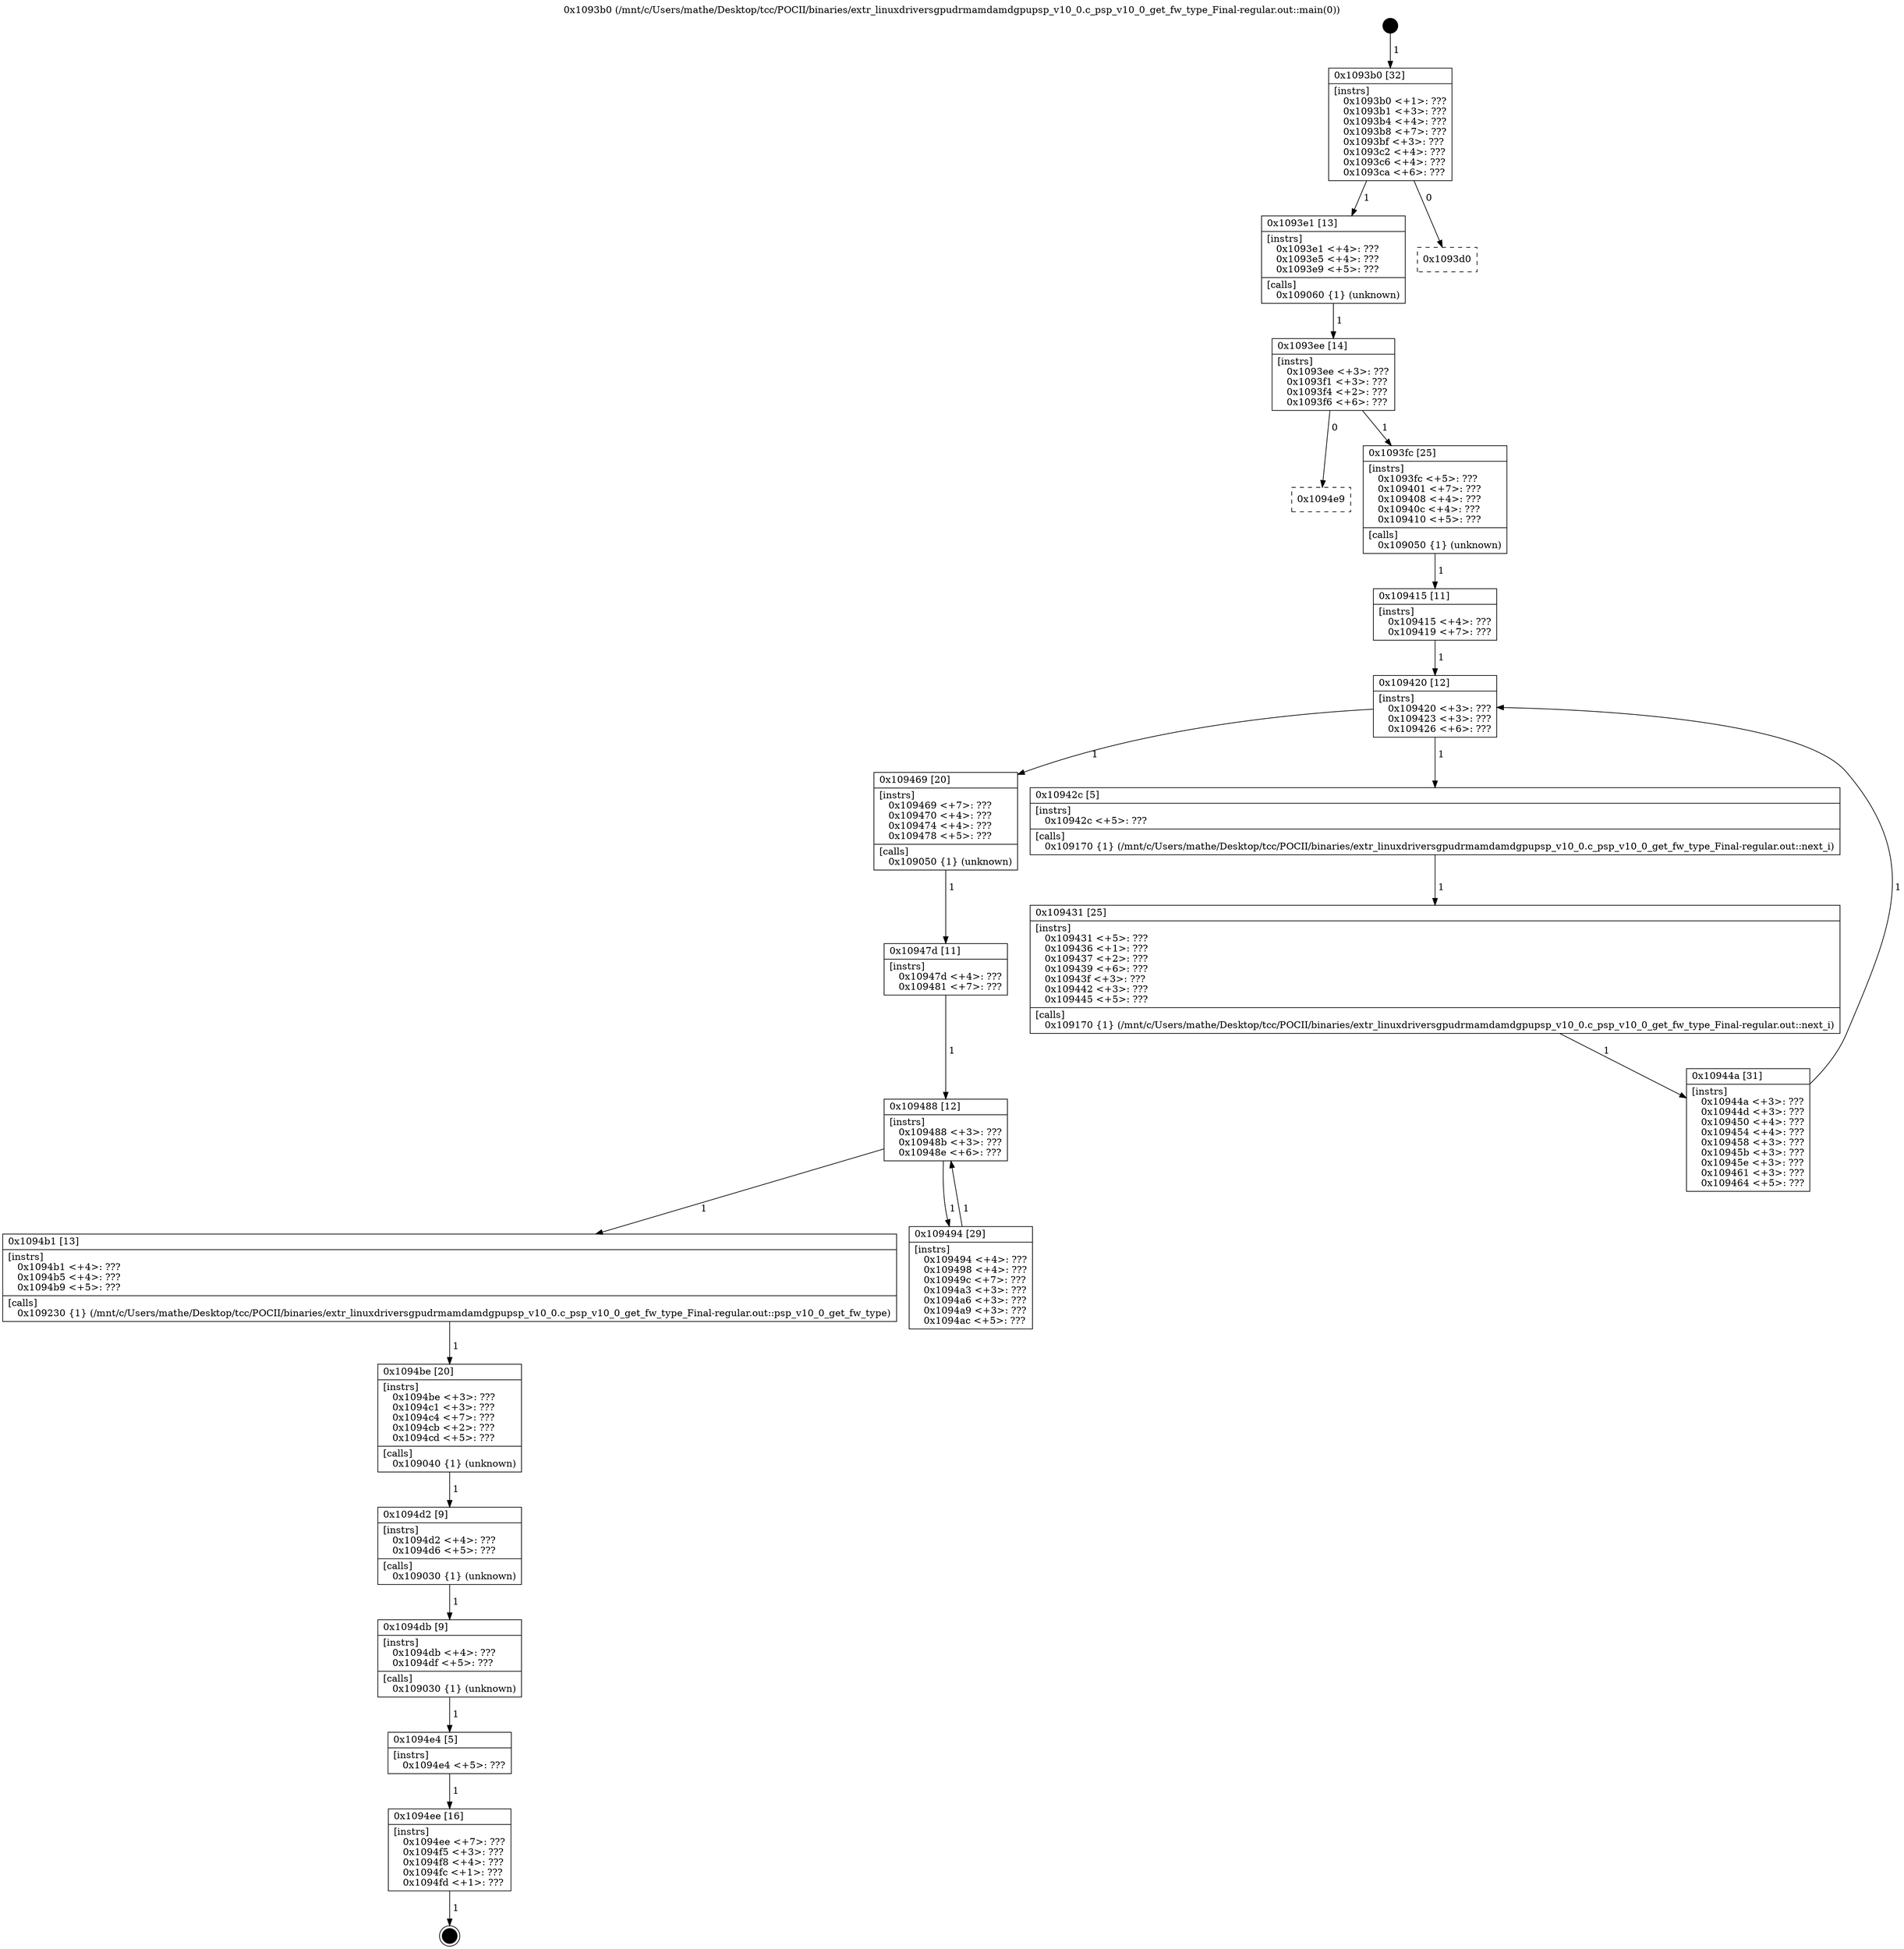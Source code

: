digraph "0x1093b0" {
  label = "0x1093b0 (/mnt/c/Users/mathe/Desktop/tcc/POCII/binaries/extr_linuxdriversgpudrmamdamdgpupsp_v10_0.c_psp_v10_0_get_fw_type_Final-regular.out::main(0))"
  labelloc = "t"
  node[shape=record]

  Entry [label="",width=0.3,height=0.3,shape=circle,fillcolor=black,style=filled]
  "0x1093b0" [label="{
     0x1093b0 [32]\l
     | [instrs]\l
     &nbsp;&nbsp;0x1093b0 \<+1\>: ???\l
     &nbsp;&nbsp;0x1093b1 \<+3\>: ???\l
     &nbsp;&nbsp;0x1093b4 \<+4\>: ???\l
     &nbsp;&nbsp;0x1093b8 \<+7\>: ???\l
     &nbsp;&nbsp;0x1093bf \<+3\>: ???\l
     &nbsp;&nbsp;0x1093c2 \<+4\>: ???\l
     &nbsp;&nbsp;0x1093c6 \<+4\>: ???\l
     &nbsp;&nbsp;0x1093ca \<+6\>: ???\l
  }"]
  "0x1093e1" [label="{
     0x1093e1 [13]\l
     | [instrs]\l
     &nbsp;&nbsp;0x1093e1 \<+4\>: ???\l
     &nbsp;&nbsp;0x1093e5 \<+4\>: ???\l
     &nbsp;&nbsp;0x1093e9 \<+5\>: ???\l
     | [calls]\l
     &nbsp;&nbsp;0x109060 \{1\} (unknown)\l
  }"]
  "0x1093d0" [label="{
     0x1093d0\l
  }", style=dashed]
  "0x1093ee" [label="{
     0x1093ee [14]\l
     | [instrs]\l
     &nbsp;&nbsp;0x1093ee \<+3\>: ???\l
     &nbsp;&nbsp;0x1093f1 \<+3\>: ???\l
     &nbsp;&nbsp;0x1093f4 \<+2\>: ???\l
     &nbsp;&nbsp;0x1093f6 \<+6\>: ???\l
  }"]
  "0x1094e9" [label="{
     0x1094e9\l
  }", style=dashed]
  "0x1093fc" [label="{
     0x1093fc [25]\l
     | [instrs]\l
     &nbsp;&nbsp;0x1093fc \<+5\>: ???\l
     &nbsp;&nbsp;0x109401 \<+7\>: ???\l
     &nbsp;&nbsp;0x109408 \<+4\>: ???\l
     &nbsp;&nbsp;0x10940c \<+4\>: ???\l
     &nbsp;&nbsp;0x109410 \<+5\>: ???\l
     | [calls]\l
     &nbsp;&nbsp;0x109050 \{1\} (unknown)\l
  }"]
  Exit [label="",width=0.3,height=0.3,shape=circle,fillcolor=black,style=filled,peripheries=2]
  "0x109420" [label="{
     0x109420 [12]\l
     | [instrs]\l
     &nbsp;&nbsp;0x109420 \<+3\>: ???\l
     &nbsp;&nbsp;0x109423 \<+3\>: ???\l
     &nbsp;&nbsp;0x109426 \<+6\>: ???\l
  }"]
  "0x109469" [label="{
     0x109469 [20]\l
     | [instrs]\l
     &nbsp;&nbsp;0x109469 \<+7\>: ???\l
     &nbsp;&nbsp;0x109470 \<+4\>: ???\l
     &nbsp;&nbsp;0x109474 \<+4\>: ???\l
     &nbsp;&nbsp;0x109478 \<+5\>: ???\l
     | [calls]\l
     &nbsp;&nbsp;0x109050 \{1\} (unknown)\l
  }"]
  "0x10942c" [label="{
     0x10942c [5]\l
     | [instrs]\l
     &nbsp;&nbsp;0x10942c \<+5\>: ???\l
     | [calls]\l
     &nbsp;&nbsp;0x109170 \{1\} (/mnt/c/Users/mathe/Desktop/tcc/POCII/binaries/extr_linuxdriversgpudrmamdamdgpupsp_v10_0.c_psp_v10_0_get_fw_type_Final-regular.out::next_i)\l
  }"]
  "0x109431" [label="{
     0x109431 [25]\l
     | [instrs]\l
     &nbsp;&nbsp;0x109431 \<+5\>: ???\l
     &nbsp;&nbsp;0x109436 \<+1\>: ???\l
     &nbsp;&nbsp;0x109437 \<+2\>: ???\l
     &nbsp;&nbsp;0x109439 \<+6\>: ???\l
     &nbsp;&nbsp;0x10943f \<+3\>: ???\l
     &nbsp;&nbsp;0x109442 \<+3\>: ???\l
     &nbsp;&nbsp;0x109445 \<+5\>: ???\l
     | [calls]\l
     &nbsp;&nbsp;0x109170 \{1\} (/mnt/c/Users/mathe/Desktop/tcc/POCII/binaries/extr_linuxdriversgpudrmamdamdgpupsp_v10_0.c_psp_v10_0_get_fw_type_Final-regular.out::next_i)\l
  }"]
  "0x10944a" [label="{
     0x10944a [31]\l
     | [instrs]\l
     &nbsp;&nbsp;0x10944a \<+3\>: ???\l
     &nbsp;&nbsp;0x10944d \<+3\>: ???\l
     &nbsp;&nbsp;0x109450 \<+4\>: ???\l
     &nbsp;&nbsp;0x109454 \<+4\>: ???\l
     &nbsp;&nbsp;0x109458 \<+3\>: ???\l
     &nbsp;&nbsp;0x10945b \<+3\>: ???\l
     &nbsp;&nbsp;0x10945e \<+3\>: ???\l
     &nbsp;&nbsp;0x109461 \<+3\>: ???\l
     &nbsp;&nbsp;0x109464 \<+5\>: ???\l
  }"]
  "0x109415" [label="{
     0x109415 [11]\l
     | [instrs]\l
     &nbsp;&nbsp;0x109415 \<+4\>: ???\l
     &nbsp;&nbsp;0x109419 \<+7\>: ???\l
  }"]
  "0x109488" [label="{
     0x109488 [12]\l
     | [instrs]\l
     &nbsp;&nbsp;0x109488 \<+3\>: ???\l
     &nbsp;&nbsp;0x10948b \<+3\>: ???\l
     &nbsp;&nbsp;0x10948e \<+6\>: ???\l
  }"]
  "0x1094b1" [label="{
     0x1094b1 [13]\l
     | [instrs]\l
     &nbsp;&nbsp;0x1094b1 \<+4\>: ???\l
     &nbsp;&nbsp;0x1094b5 \<+4\>: ???\l
     &nbsp;&nbsp;0x1094b9 \<+5\>: ???\l
     | [calls]\l
     &nbsp;&nbsp;0x109230 \{1\} (/mnt/c/Users/mathe/Desktop/tcc/POCII/binaries/extr_linuxdriversgpudrmamdamdgpupsp_v10_0.c_psp_v10_0_get_fw_type_Final-regular.out::psp_v10_0_get_fw_type)\l
  }"]
  "0x109494" [label="{
     0x109494 [29]\l
     | [instrs]\l
     &nbsp;&nbsp;0x109494 \<+4\>: ???\l
     &nbsp;&nbsp;0x109498 \<+4\>: ???\l
     &nbsp;&nbsp;0x10949c \<+7\>: ???\l
     &nbsp;&nbsp;0x1094a3 \<+3\>: ???\l
     &nbsp;&nbsp;0x1094a6 \<+3\>: ???\l
     &nbsp;&nbsp;0x1094a9 \<+3\>: ???\l
     &nbsp;&nbsp;0x1094ac \<+5\>: ???\l
  }"]
  "0x10947d" [label="{
     0x10947d [11]\l
     | [instrs]\l
     &nbsp;&nbsp;0x10947d \<+4\>: ???\l
     &nbsp;&nbsp;0x109481 \<+7\>: ???\l
  }"]
  "0x1094be" [label="{
     0x1094be [20]\l
     | [instrs]\l
     &nbsp;&nbsp;0x1094be \<+3\>: ???\l
     &nbsp;&nbsp;0x1094c1 \<+3\>: ???\l
     &nbsp;&nbsp;0x1094c4 \<+7\>: ???\l
     &nbsp;&nbsp;0x1094cb \<+2\>: ???\l
     &nbsp;&nbsp;0x1094cd \<+5\>: ???\l
     | [calls]\l
     &nbsp;&nbsp;0x109040 \{1\} (unknown)\l
  }"]
  "0x1094d2" [label="{
     0x1094d2 [9]\l
     | [instrs]\l
     &nbsp;&nbsp;0x1094d2 \<+4\>: ???\l
     &nbsp;&nbsp;0x1094d6 \<+5\>: ???\l
     | [calls]\l
     &nbsp;&nbsp;0x109030 \{1\} (unknown)\l
  }"]
  "0x1094db" [label="{
     0x1094db [9]\l
     | [instrs]\l
     &nbsp;&nbsp;0x1094db \<+4\>: ???\l
     &nbsp;&nbsp;0x1094df \<+5\>: ???\l
     | [calls]\l
     &nbsp;&nbsp;0x109030 \{1\} (unknown)\l
  }"]
  "0x1094e4" [label="{
     0x1094e4 [5]\l
     | [instrs]\l
     &nbsp;&nbsp;0x1094e4 \<+5\>: ???\l
  }"]
  "0x1094ee" [label="{
     0x1094ee [16]\l
     | [instrs]\l
     &nbsp;&nbsp;0x1094ee \<+7\>: ???\l
     &nbsp;&nbsp;0x1094f5 \<+3\>: ???\l
     &nbsp;&nbsp;0x1094f8 \<+4\>: ???\l
     &nbsp;&nbsp;0x1094fc \<+1\>: ???\l
     &nbsp;&nbsp;0x1094fd \<+1\>: ???\l
  }"]
  Entry -> "0x1093b0" [label=" 1"]
  "0x1093b0" -> "0x1093e1" [label=" 1"]
  "0x1093b0" -> "0x1093d0" [label=" 0"]
  "0x1093e1" -> "0x1093ee" [label=" 1"]
  "0x1093ee" -> "0x1094e9" [label=" 0"]
  "0x1093ee" -> "0x1093fc" [label=" 1"]
  "0x1094ee" -> Exit [label=" 1"]
  "0x1093fc" -> "0x109415" [label=" 1"]
  "0x109420" -> "0x109469" [label=" 1"]
  "0x109420" -> "0x10942c" [label=" 1"]
  "0x10942c" -> "0x109431" [label=" 1"]
  "0x109431" -> "0x10944a" [label=" 1"]
  "0x109415" -> "0x109420" [label=" 1"]
  "0x10944a" -> "0x109420" [label=" 1"]
  "0x109469" -> "0x10947d" [label=" 1"]
  "0x109488" -> "0x1094b1" [label=" 1"]
  "0x109488" -> "0x109494" [label=" 1"]
  "0x10947d" -> "0x109488" [label=" 1"]
  "0x109494" -> "0x109488" [label=" 1"]
  "0x1094b1" -> "0x1094be" [label=" 1"]
  "0x1094be" -> "0x1094d2" [label=" 1"]
  "0x1094d2" -> "0x1094db" [label=" 1"]
  "0x1094db" -> "0x1094e4" [label=" 1"]
  "0x1094e4" -> "0x1094ee" [label=" 1"]
}
